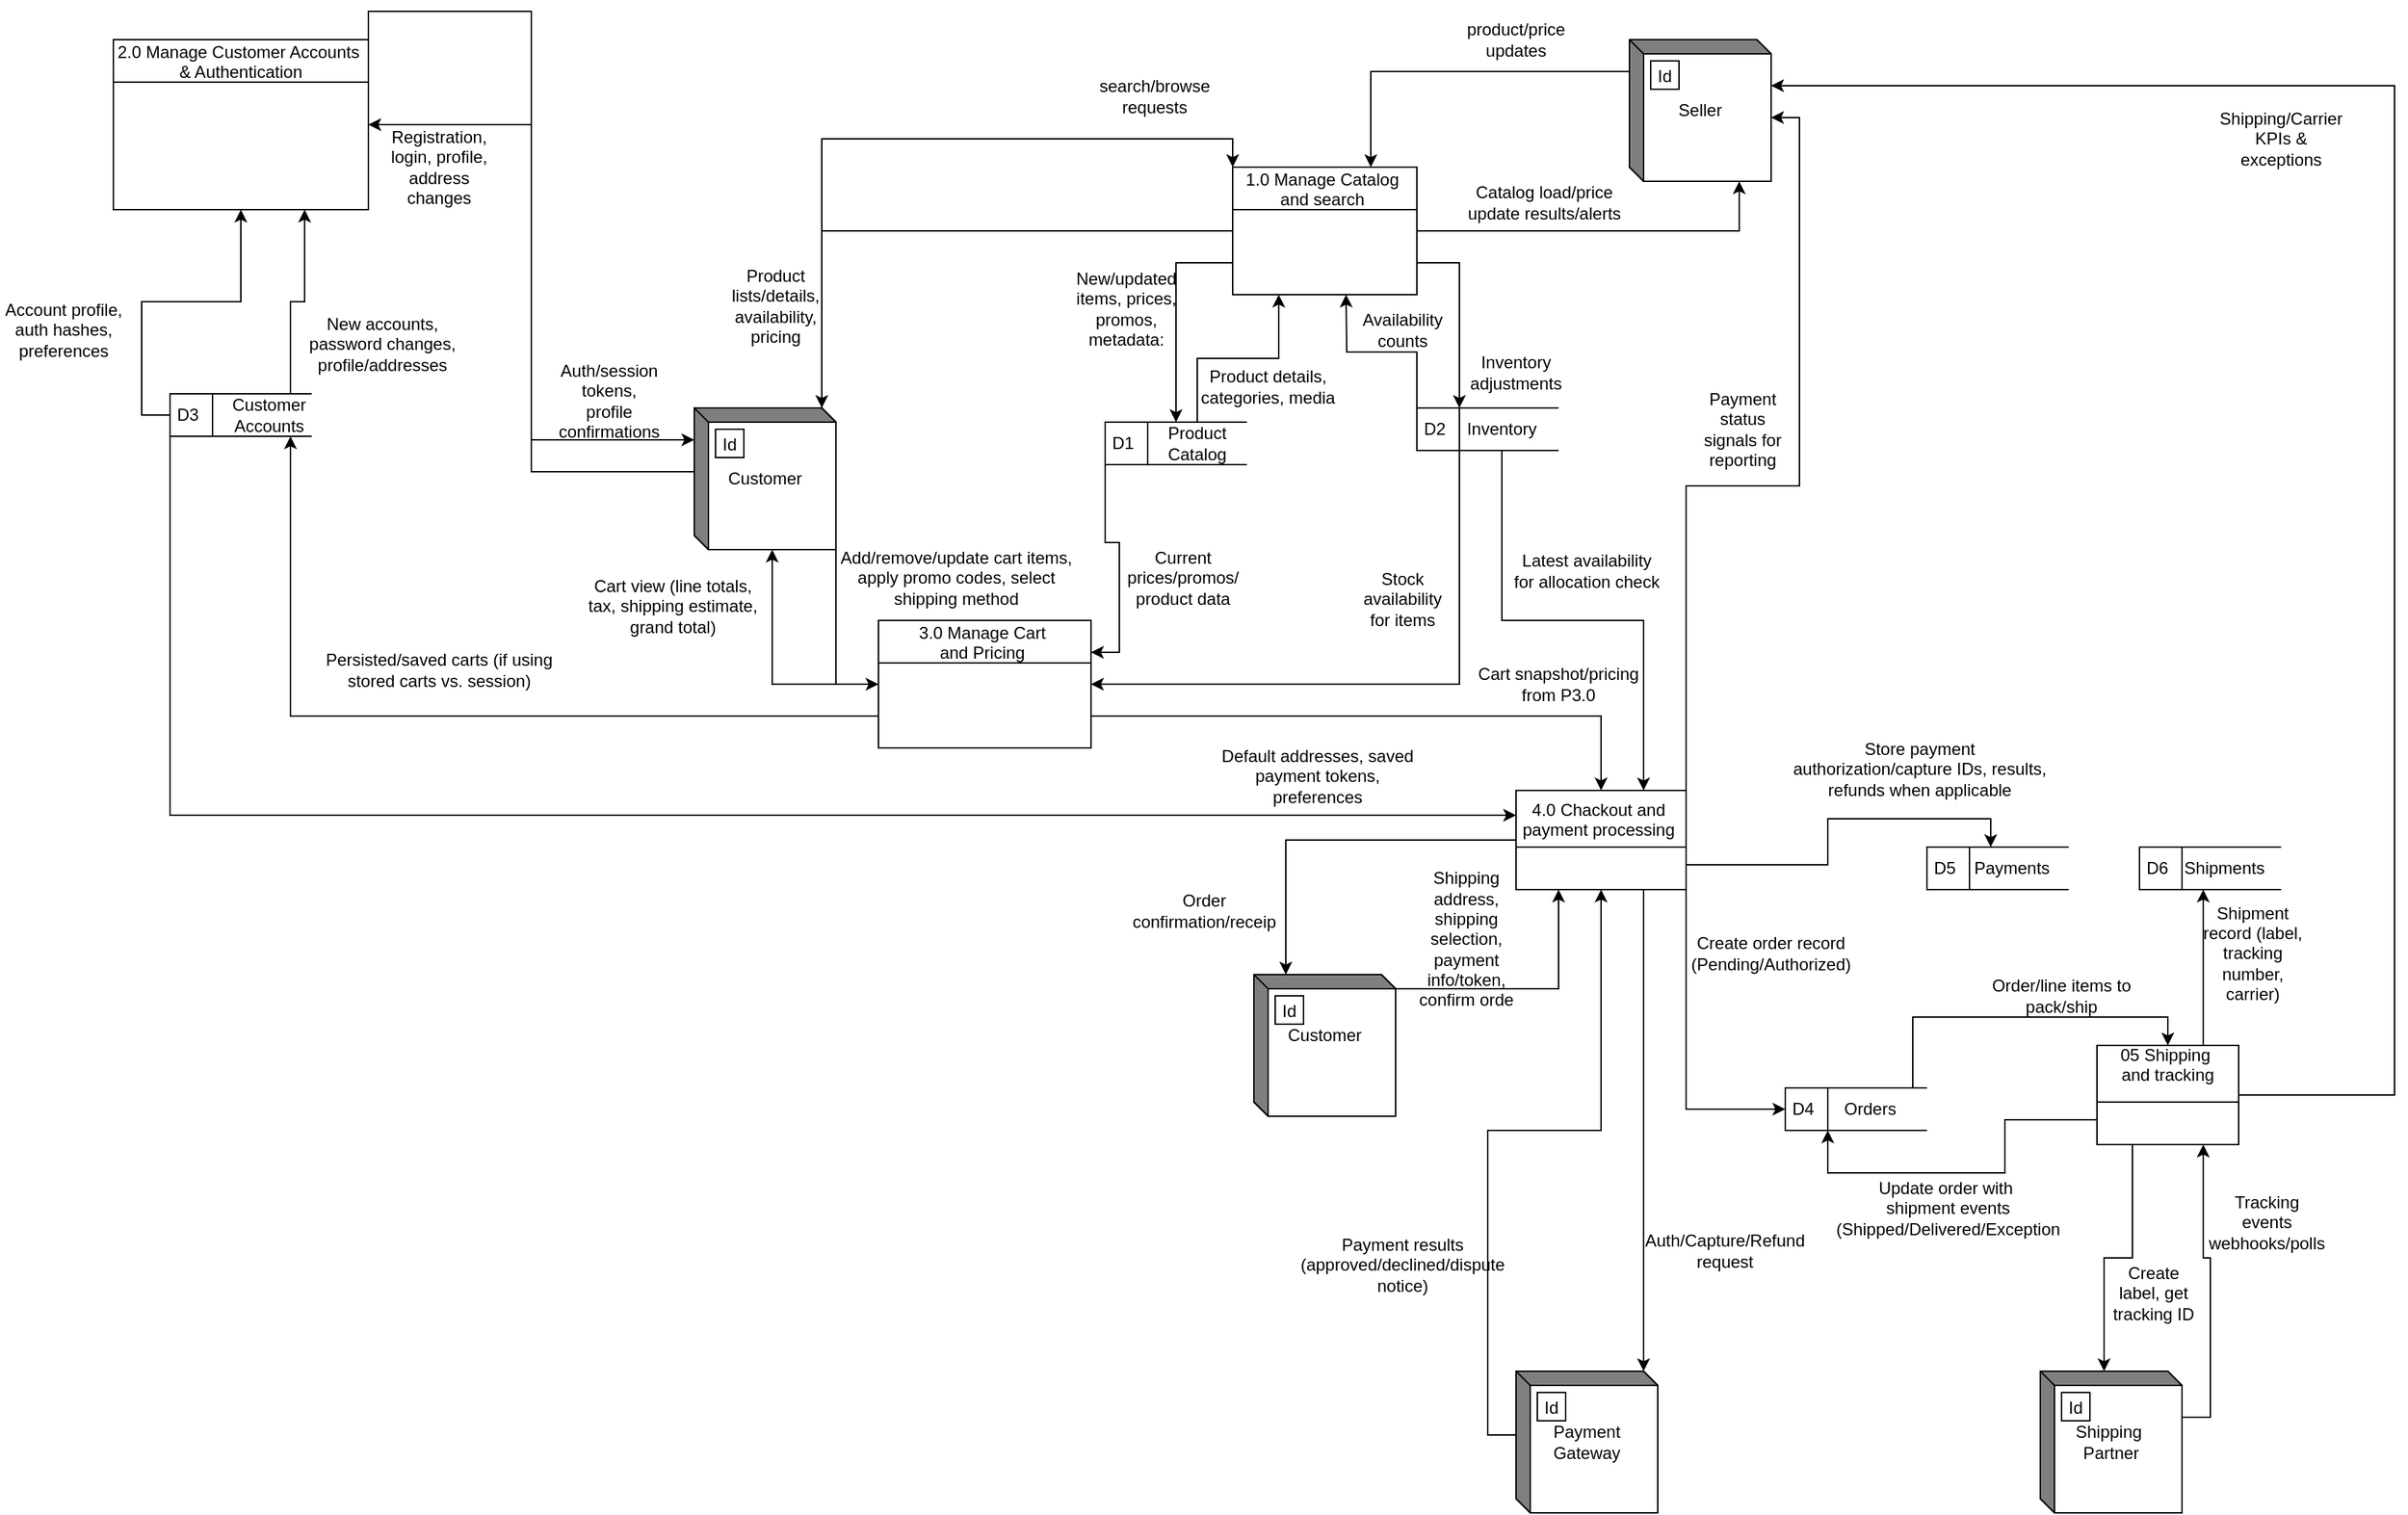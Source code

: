 <mxfile version="28.2.5">
  <diagram name="Page-1" id="f6QP6OF_RPteHdOrJr7H">
    <mxGraphModel dx="2759" dy="1033" grid="1" gridSize="10" guides="1" tooltips="1" connect="1" arrows="1" fold="1" page="1" pageScale="1" pageWidth="850" pageHeight="1100" math="0" shadow="0">
      <root>
        <mxCell id="0" />
        <mxCell id="1" parent="0" />
        <mxCell id="sfAw3QfIfHT2kY858uF7-24" style="edgeStyle=orthogonalEdgeStyle;rounded=0;orthogonalLoop=1;jettySize=auto;html=1;exitX=0;exitY=0.75;exitDx=0;exitDy=0;entryX=0.25;entryY=0;entryDx=0;entryDy=0;" edge="1" parent="1" source="sfAw3QfIfHT2kY858uF7-1" target="sfAw3QfIfHT2kY858uF7-12">
          <mxGeometry relative="1" as="geometry" />
        </mxCell>
        <mxCell id="sfAw3QfIfHT2kY858uF7-27" style="edgeStyle=orthogonalEdgeStyle;rounded=0;orthogonalLoop=1;jettySize=auto;html=1;exitX=1;exitY=0.75;exitDx=0;exitDy=0;entryX=0;entryY=0;entryDx=0;entryDy=0;" edge="1" parent="1" source="sfAw3QfIfHT2kY858uF7-1" target="sfAw3QfIfHT2kY858uF7-13">
          <mxGeometry relative="1" as="geometry" />
        </mxCell>
        <mxCell id="sfAw3QfIfHT2kY858uF7-1" value="1.0 Manage Catalog &#xa;and search " style="swimlane;fontStyle=0;childLayout=stackLayout;horizontal=1;startSize=30;fillColor=#ffffff;horizontalStack=0;resizeParent=1;resizeParentMax=0;resizeLast=0;collapsible=0;marginBottom=0;swimlaneFillColor=#ffffff;" vertex="1" parent="1">
          <mxGeometry x="240" y="120" width="130" height="90" as="geometry" />
        </mxCell>
        <mxCell id="sfAw3QfIfHT2kY858uF7-56" style="edgeStyle=orthogonalEdgeStyle;rounded=0;orthogonalLoop=1;jettySize=auto;html=1;exitX=0;exitY=0;exitDx=0;exitDy=45;exitPerimeter=0;entryX=1;entryY=0.5;entryDx=0;entryDy=0;" edge="1" parent="1" source="sfAw3QfIfHT2kY858uF7-2" target="sfAw3QfIfHT2kY858uF7-35">
          <mxGeometry relative="1" as="geometry" />
        </mxCell>
        <mxCell id="sfAw3QfIfHT2kY858uF7-68" style="edgeStyle=orthogonalEdgeStyle;rounded=0;orthogonalLoop=1;jettySize=auto;html=1;exitX=0;exitY=0;exitDx=90;exitDy=0;exitPerimeter=0;entryX=0;entryY=0;entryDx=0;entryDy=0;" edge="1" parent="1" source="sfAw3QfIfHT2kY858uF7-2" target="sfAw3QfIfHT2kY858uF7-1">
          <mxGeometry relative="1" as="geometry" />
        </mxCell>
        <mxCell id="sfAw3QfIfHT2kY858uF7-73" style="edgeStyle=orthogonalEdgeStyle;rounded=0;orthogonalLoop=1;jettySize=auto;html=1;exitX=1;exitY=1;exitDx=0;exitDy=0;exitPerimeter=0;entryX=0;entryY=0.5;entryDx=0;entryDy=0;" edge="1" parent="1" source="sfAw3QfIfHT2kY858uF7-2" target="sfAw3QfIfHT2kY858uF7-72">
          <mxGeometry relative="1" as="geometry" />
        </mxCell>
        <mxCell id="sfAw3QfIfHT2kY858uF7-2" value="Customer" style="html=1;dashed=0;whiteSpace=wrap;shape=mxgraph.dfd.externalEntity" vertex="1" parent="1">
          <mxGeometry x="-140" y="290" width="100" height="100" as="geometry" />
        </mxCell>
        <mxCell id="sfAw3QfIfHT2kY858uF7-3" value="Id" style="autosize=1;part=1;resizable=0;strokeColor=inherit;fillColor=inherit;gradientColor=inherit;" vertex="1" parent="sfAw3QfIfHT2kY858uF7-2">
          <mxGeometry width="20" height="20" relative="1" as="geometry">
            <mxPoint x="15" y="15" as="offset" />
          </mxGeometry>
        </mxCell>
        <mxCell id="sfAw3QfIfHT2kY858uF7-7" style="edgeStyle=orthogonalEdgeStyle;rounded=0;orthogonalLoop=1;jettySize=auto;html=1;exitX=0;exitY=0;exitDx=0;exitDy=22.5;exitPerimeter=0;entryX=0.75;entryY=0;entryDx=0;entryDy=0;" edge="1" parent="1" source="sfAw3QfIfHT2kY858uF7-4" target="sfAw3QfIfHT2kY858uF7-1">
          <mxGeometry relative="1" as="geometry" />
        </mxCell>
        <mxCell id="sfAw3QfIfHT2kY858uF7-4" value="Seller" style="html=1;dashed=0;whiteSpace=wrap;shape=mxgraph.dfd.externalEntity" vertex="1" parent="1">
          <mxGeometry x="520" y="30" width="100" height="100" as="geometry" />
        </mxCell>
        <mxCell id="sfAw3QfIfHT2kY858uF7-5" value="Id" style="autosize=1;part=1;resizable=0;strokeColor=inherit;fillColor=inherit;gradientColor=inherit;" vertex="1" parent="sfAw3QfIfHT2kY858uF7-4">
          <mxGeometry width="20" height="20" relative="1" as="geometry">
            <mxPoint x="15" y="15" as="offset" />
          </mxGeometry>
        </mxCell>
        <mxCell id="sfAw3QfIfHT2kY858uF7-8" value="search/browse requests" style="text;html=1;align=center;verticalAlign=middle;whiteSpace=wrap;rounded=0;" vertex="1" parent="1">
          <mxGeometry x="150" y="55" width="70" height="30" as="geometry" />
        </mxCell>
        <mxCell id="sfAw3QfIfHT2kY858uF7-9" value=" product/price updates" style="text;html=1;align=center;verticalAlign=middle;whiteSpace=wrap;rounded=0;" vertex="1" parent="1">
          <mxGeometry x="410" y="15" width="60" height="30" as="geometry" />
        </mxCell>
        <mxCell id="sfAw3QfIfHT2kY858uF7-75" style="edgeStyle=orthogonalEdgeStyle;rounded=0;orthogonalLoop=1;jettySize=auto;html=1;exitX=0;exitY=1;exitDx=0;exitDy=0;entryX=1;entryY=0.25;entryDx=0;entryDy=0;" edge="1" parent="1" source="sfAw3QfIfHT2kY858uF7-10" target="sfAw3QfIfHT2kY858uF7-72">
          <mxGeometry relative="1" as="geometry" />
        </mxCell>
        <mxCell id="sfAw3QfIfHT2kY858uF7-10" value="D1" style="html=1;dashed=0;whiteSpace=wrap;shape=mxgraph.dfd.dataStoreID;align=left;spacingLeft=3;points=[[0,0],[0.5,0],[1,0],[0,0.5],[1,0.5],[0,1],[0.5,1],[1,1]];" vertex="1" parent="1">
          <mxGeometry x="150" y="300" width="100" height="30" as="geometry" />
        </mxCell>
        <mxCell id="sfAw3QfIfHT2kY858uF7-20" style="edgeStyle=orthogonalEdgeStyle;rounded=0;orthogonalLoop=1;jettySize=auto;html=1;exitX=0;exitY=0;exitDx=0;exitDy=0;" edge="1" parent="1" source="sfAw3QfIfHT2kY858uF7-11">
          <mxGeometry relative="1" as="geometry">
            <mxPoint x="320" y="210" as="targetPoint" />
          </mxGeometry>
        </mxCell>
        <mxCell id="sfAw3QfIfHT2kY858uF7-77" style="edgeStyle=orthogonalEdgeStyle;rounded=0;orthogonalLoop=1;jettySize=auto;html=1;exitX=0;exitY=1;exitDx=0;exitDy=0;entryX=1;entryY=0.5;entryDx=0;entryDy=0;" edge="1" parent="1" source="sfAw3QfIfHT2kY858uF7-13" target="sfAw3QfIfHT2kY858uF7-72">
          <mxGeometry relative="1" as="geometry" />
        </mxCell>
        <mxCell id="sfAw3QfIfHT2kY858uF7-11" value="D2" style="html=1;dashed=0;whiteSpace=wrap;shape=mxgraph.dfd.dataStoreID;align=left;spacingLeft=3;points=[[0,0],[0.5,0],[1,0],[0,0.5],[1,0.5],[0,1],[0.5,1],[1,1]];" vertex="1" parent="1">
          <mxGeometry x="370" y="290" width="100" height="30" as="geometry" />
        </mxCell>
        <mxCell id="sfAw3QfIfHT2kY858uF7-16" style="edgeStyle=orthogonalEdgeStyle;rounded=0;orthogonalLoop=1;jettySize=auto;html=1;exitX=0.5;exitY=0;exitDx=0;exitDy=0;entryX=0.25;entryY=1;entryDx=0;entryDy=0;" edge="1" parent="1" source="sfAw3QfIfHT2kY858uF7-12" target="sfAw3QfIfHT2kY858uF7-1">
          <mxGeometry relative="1" as="geometry" />
        </mxCell>
        <mxCell id="sfAw3QfIfHT2kY858uF7-12" value="Product Catalog" style="text;html=1;align=center;verticalAlign=middle;whiteSpace=wrap;rounded=0;" vertex="1" parent="1">
          <mxGeometry x="185" y="300" width="60" height="30" as="geometry" />
        </mxCell>
        <mxCell id="sfAw3QfIfHT2kY858uF7-121" style="edgeStyle=orthogonalEdgeStyle;rounded=0;orthogonalLoop=1;jettySize=auto;html=1;exitX=0.5;exitY=1;exitDx=0;exitDy=0;entryX=0.75;entryY=0;entryDx=0;entryDy=0;" edge="1" parent="1" source="sfAw3QfIfHT2kY858uF7-13" target="sfAw3QfIfHT2kY858uF7-88">
          <mxGeometry relative="1" as="geometry" />
        </mxCell>
        <mxCell id="sfAw3QfIfHT2kY858uF7-13" value="Inventory" style="text;html=1;align=center;verticalAlign=middle;whiteSpace=wrap;rounded=0;" vertex="1" parent="1">
          <mxGeometry x="400" y="290" width="60" height="30" as="geometry" />
        </mxCell>
        <mxCell id="sfAw3QfIfHT2kY858uF7-17" value="Product details, categories, media" style="text;html=1;align=center;verticalAlign=middle;whiteSpace=wrap;rounded=0;" vertex="1" parent="1">
          <mxGeometry x="200" y="260" width="130" height="30" as="geometry" />
        </mxCell>
        <mxCell id="sfAw3QfIfHT2kY858uF7-22" value="Availability counts" style="text;html=1;align=center;verticalAlign=middle;whiteSpace=wrap;rounded=0;" vertex="1" parent="1">
          <mxGeometry x="330" y="220" width="60" height="30" as="geometry" />
        </mxCell>
        <mxCell id="sfAw3QfIfHT2kY858uF7-25" value="New/updated items, prices, promos, metadata:" style="text;html=1;align=center;verticalAlign=middle;whiteSpace=wrap;rounded=0;" vertex="1" parent="1">
          <mxGeometry x="130" y="190" width="70" height="60" as="geometry" />
        </mxCell>
        <mxCell id="sfAw3QfIfHT2kY858uF7-28" value="Inventory adjustments" style="text;html=1;align=center;verticalAlign=middle;whiteSpace=wrap;rounded=0;" vertex="1" parent="1">
          <mxGeometry x="410" y="250" width="60" height="30" as="geometry" />
        </mxCell>
        <mxCell id="sfAw3QfIfHT2kY858uF7-29" style="edgeStyle=orthogonalEdgeStyle;rounded=0;orthogonalLoop=1;jettySize=auto;html=1;exitX=1;exitY=0.5;exitDx=0;exitDy=0;entryX=0;entryY=0;entryDx=77.5;entryDy=100;entryPerimeter=0;" edge="1" parent="1" source="sfAw3QfIfHT2kY858uF7-1" target="sfAw3QfIfHT2kY858uF7-4">
          <mxGeometry relative="1" as="geometry" />
        </mxCell>
        <mxCell id="sfAw3QfIfHT2kY858uF7-31" value="Product lists/details, availability, pricing" style="text;html=1;align=center;verticalAlign=middle;whiteSpace=wrap;rounded=0;" vertex="1" parent="1">
          <mxGeometry x="-120" y="190" width="75" height="55" as="geometry" />
        </mxCell>
        <mxCell id="sfAw3QfIfHT2kY858uF7-34" value="Catalog load/price update results/alerts" style="text;html=1;align=center;verticalAlign=middle;whiteSpace=wrap;rounded=0;" vertex="1" parent="1">
          <mxGeometry x="400" y="130" width="120" height="30" as="geometry" />
        </mxCell>
        <mxCell id="sfAw3QfIfHT2kY858uF7-35" value="2.0 Manage Customer Accounts &#xa;&amp; Authentication" style="swimlane;fontStyle=0;childLayout=stackLayout;horizontal=1;startSize=30;fillColor=#ffffff;horizontalStack=0;resizeParent=1;resizeParentMax=0;resizeLast=0;collapsible=0;marginBottom=0;swimlaneFillColor=#ffffff;" vertex="1" parent="1">
          <mxGeometry x="-550" y="30" width="180" height="120" as="geometry" />
        </mxCell>
        <mxCell id="sfAw3QfIfHT2kY858uF7-38" value="Registration, login, profile, address changes" style="text;html=1;align=center;verticalAlign=middle;whiteSpace=wrap;rounded=0;" vertex="1" parent="1">
          <mxGeometry x="-360" y="90" width="80" height="60" as="geometry" />
        </mxCell>
        <mxCell id="sfAw3QfIfHT2kY858uF7-52" style="edgeStyle=orthogonalEdgeStyle;rounded=0;orthogonalLoop=1;jettySize=auto;html=1;exitX=0;exitY=0.5;exitDx=0;exitDy=0;entryX=0.5;entryY=1;entryDx=0;entryDy=0;" edge="1" parent="1" source="sfAw3QfIfHT2kY858uF7-39" target="sfAw3QfIfHT2kY858uF7-35">
          <mxGeometry relative="1" as="geometry" />
        </mxCell>
        <mxCell id="sfAw3QfIfHT2kY858uF7-96" style="edgeStyle=orthogonalEdgeStyle;rounded=0;orthogonalLoop=1;jettySize=auto;html=1;exitX=0;exitY=1;exitDx=0;exitDy=0;entryX=0;entryY=0.25;entryDx=0;entryDy=0;" edge="1" parent="1" source="sfAw3QfIfHT2kY858uF7-39" target="sfAw3QfIfHT2kY858uF7-88">
          <mxGeometry relative="1" as="geometry" />
        </mxCell>
        <mxCell id="sfAw3QfIfHT2kY858uF7-39" value="D3" style="html=1;dashed=0;whiteSpace=wrap;shape=mxgraph.dfd.dataStoreID;align=left;spacingLeft=3;points=[[0,0],[0.5,0],[1,0],[0,0.5],[1,0.5],[0,1],[0.5,1],[1,1]];" vertex="1" parent="1">
          <mxGeometry x="-510" y="280" width="100" height="30" as="geometry" />
        </mxCell>
        <mxCell id="sfAw3QfIfHT2kY858uF7-62" style="edgeStyle=orthogonalEdgeStyle;rounded=0;orthogonalLoop=1;jettySize=auto;html=1;exitX=0.75;exitY=0;exitDx=0;exitDy=0;entryX=0.75;entryY=1;entryDx=0;entryDy=0;" edge="1" parent="1" source="sfAw3QfIfHT2kY858uF7-40" target="sfAw3QfIfHT2kY858uF7-35">
          <mxGeometry relative="1" as="geometry" />
        </mxCell>
        <mxCell id="sfAw3QfIfHT2kY858uF7-40" value="Customer Accounts" style="text;html=1;align=center;verticalAlign=middle;whiteSpace=wrap;rounded=0;" vertex="1" parent="1">
          <mxGeometry x="-470" y="280" width="60" height="30" as="geometry" />
        </mxCell>
        <mxCell id="sfAw3QfIfHT2kY858uF7-44" value="Account profile, auth hashes, preferences" style="text;html=1;align=center;verticalAlign=middle;whiteSpace=wrap;rounded=0;" vertex="1" parent="1">
          <mxGeometry x="-630" y="220" width="90" height="30" as="geometry" />
        </mxCell>
        <mxCell id="sfAw3QfIfHT2kY858uF7-48" value="New accounts, password changes, profile/addresses" style="text;html=1;align=center;verticalAlign=middle;whiteSpace=wrap;rounded=0;" vertex="1" parent="1">
          <mxGeometry x="-425" y="220" width="130" height="50" as="geometry" />
        </mxCell>
        <mxCell id="sfAw3QfIfHT2kY858uF7-50" value="Auth/session tokens, profile confirmations" style="text;html=1;align=center;verticalAlign=middle;whiteSpace=wrap;rounded=0;" vertex="1" parent="1">
          <mxGeometry x="-220" y="270" width="40" height="30" as="geometry" />
        </mxCell>
        <mxCell id="sfAw3QfIfHT2kY858uF7-55" style="edgeStyle=orthogonalEdgeStyle;rounded=0;orthogonalLoop=1;jettySize=auto;html=1;exitX=1;exitY=0;exitDx=0;exitDy=0;entryX=0;entryY=0;entryDx=0;entryDy=22.5;entryPerimeter=0;" edge="1" parent="1" source="sfAw3QfIfHT2kY858uF7-35" target="sfAw3QfIfHT2kY858uF7-2">
          <mxGeometry relative="1" as="geometry" />
        </mxCell>
        <mxCell id="sfAw3QfIfHT2kY858uF7-70" style="edgeStyle=orthogonalEdgeStyle;rounded=0;orthogonalLoop=1;jettySize=auto;html=1;exitX=0;exitY=0.5;exitDx=0;exitDy=0;entryX=0;entryY=0;entryDx=90;entryDy=0;entryPerimeter=0;" edge="1" parent="1" source="sfAw3QfIfHT2kY858uF7-1" target="sfAw3QfIfHT2kY858uF7-2">
          <mxGeometry relative="1" as="geometry" />
        </mxCell>
        <mxCell id="sfAw3QfIfHT2kY858uF7-79" style="edgeStyle=orthogonalEdgeStyle;rounded=0;orthogonalLoop=1;jettySize=auto;html=1;exitX=0;exitY=0.75;exitDx=0;exitDy=0;entryX=0.75;entryY=1;entryDx=0;entryDy=0;" edge="1" parent="1" source="sfAw3QfIfHT2kY858uF7-72" target="sfAw3QfIfHT2kY858uF7-40">
          <mxGeometry relative="1" as="geometry">
            <mxPoint x="-360" y="470" as="targetPoint" />
          </mxGeometry>
        </mxCell>
        <mxCell id="sfAw3QfIfHT2kY858uF7-92" style="edgeStyle=orthogonalEdgeStyle;rounded=0;orthogonalLoop=1;jettySize=auto;html=1;exitX=1;exitY=0.75;exitDx=0;exitDy=0;entryX=0.5;entryY=0;entryDx=0;entryDy=0;" edge="1" parent="1" source="sfAw3QfIfHT2kY858uF7-72" target="sfAw3QfIfHT2kY858uF7-88">
          <mxGeometry relative="1" as="geometry" />
        </mxCell>
        <mxCell id="sfAw3QfIfHT2kY858uF7-72" value="3.0 Manage Cart &#xa;and Pricing " style="swimlane;fontStyle=0;childLayout=stackLayout;horizontal=1;startSize=30;fillColor=#ffffff;horizontalStack=0;resizeParent=1;resizeParentMax=0;resizeLast=0;collapsible=0;marginBottom=0;swimlaneFillColor=#ffffff;" vertex="1" parent="1">
          <mxGeometry x="-10" y="440" width="150" height="90" as="geometry" />
        </mxCell>
        <mxCell id="sfAw3QfIfHT2kY858uF7-74" value="Add/remove/update cart items, apply promo codes, select shipping method" style="text;html=1;align=center;verticalAlign=middle;whiteSpace=wrap;rounded=0;" vertex="1" parent="1">
          <mxGeometry x="-40" y="395" width="170" height="30" as="geometry" />
        </mxCell>
        <mxCell id="sfAw3QfIfHT2kY858uF7-76" value="Current prices/promos/&lt;div&gt;product data&lt;/div&gt;" style="text;html=1;align=center;verticalAlign=middle;whiteSpace=wrap;rounded=0;" vertex="1" parent="1">
          <mxGeometry x="170" y="380" width="70" height="60" as="geometry" />
        </mxCell>
        <mxCell id="sfAw3QfIfHT2kY858uF7-78" value="Stock availability for items" style="text;html=1;align=center;verticalAlign=middle;whiteSpace=wrap;rounded=0;" vertex="1" parent="1">
          <mxGeometry x="330" y="400" width="60" height="50" as="geometry" />
        </mxCell>
        <mxCell id="sfAw3QfIfHT2kY858uF7-80" value="Persisted/saved carts (if using stored carts vs. session)" style="text;html=1;align=center;verticalAlign=middle;whiteSpace=wrap;rounded=0;" vertex="1" parent="1">
          <mxGeometry x="-410" y="460" width="180" height="30" as="geometry" />
        </mxCell>
        <mxCell id="sfAw3QfIfHT2kY858uF7-81" style="edgeStyle=orthogonalEdgeStyle;rounded=0;orthogonalLoop=1;jettySize=auto;html=1;exitX=0;exitY=0.5;exitDx=0;exitDy=0;entryX=0;entryY=0;entryDx=55;entryDy=100;entryPerimeter=0;" edge="1" parent="1" source="sfAw3QfIfHT2kY858uF7-72" target="sfAw3QfIfHT2kY858uF7-2">
          <mxGeometry relative="1" as="geometry" />
        </mxCell>
        <mxCell id="sfAw3QfIfHT2kY858uF7-85" value="Cart view (line totals, tax, shipping estimate, grand total)" style="text;html=1;align=center;verticalAlign=middle;whiteSpace=wrap;rounded=0;" vertex="1" parent="1">
          <mxGeometry x="-220" y="410" width="130" height="40" as="geometry" />
        </mxCell>
        <mxCell id="sfAw3QfIfHT2kY858uF7-89" style="edgeStyle=orthogonalEdgeStyle;rounded=0;orthogonalLoop=1;jettySize=auto;html=1;exitX=0;exitY=0;exitDx=100;exitDy=10;exitPerimeter=0;entryX=0.25;entryY=1;entryDx=0;entryDy=0;" edge="1" parent="1" source="sfAw3QfIfHT2kY858uF7-86" target="sfAw3QfIfHT2kY858uF7-88">
          <mxGeometry relative="1" as="geometry" />
        </mxCell>
        <mxCell id="sfAw3QfIfHT2kY858uF7-86" value="Customer&lt;div&gt;&lt;br&gt;&lt;/div&gt;" style="html=1;dashed=0;whiteSpace=wrap;shape=mxgraph.dfd.externalEntity" vertex="1" parent="1">
          <mxGeometry x="255" y="690" width="100" height="100" as="geometry" />
        </mxCell>
        <mxCell id="sfAw3QfIfHT2kY858uF7-87" value="Id" style="autosize=1;part=1;resizable=0;strokeColor=inherit;fillColor=inherit;gradientColor=inherit;" vertex="1" parent="sfAw3QfIfHT2kY858uF7-86">
          <mxGeometry width="20" height="20" relative="1" as="geometry">
            <mxPoint x="15" y="15" as="offset" />
          </mxGeometry>
        </mxCell>
        <mxCell id="sfAw3QfIfHT2kY858uF7-108" style="edgeStyle=orthogonalEdgeStyle;rounded=0;orthogonalLoop=1;jettySize=auto;html=1;exitX=1;exitY=0.75;exitDx=0;exitDy=0;entryX=0.25;entryY=0;entryDx=0;entryDy=0;" edge="1" parent="1" source="sfAw3QfIfHT2kY858uF7-88" target="sfAw3QfIfHT2kY858uF7-104">
          <mxGeometry relative="1" as="geometry" />
        </mxCell>
        <mxCell id="sfAw3QfIfHT2kY858uF7-113" style="edgeStyle=orthogonalEdgeStyle;rounded=0;orthogonalLoop=1;jettySize=auto;html=1;exitX=1;exitY=1;exitDx=0;exitDy=0;entryX=0;entryY=0.5;entryDx=0;entryDy=0;" edge="1" parent="1" source="sfAw3QfIfHT2kY858uF7-88" target="sfAw3QfIfHT2kY858uF7-101">
          <mxGeometry relative="1" as="geometry" />
        </mxCell>
        <mxCell id="sfAw3QfIfHT2kY858uF7-88" value="4.0 Chackout and &#xa;payment processing " style="swimlane;fontStyle=0;childLayout=stackLayout;horizontal=1;startSize=40;fillColor=#ffffff;horizontalStack=0;resizeParent=1;resizeParentMax=0;resizeLast=0;collapsible=0;marginBottom=0;swimlaneFillColor=#ffffff;" vertex="1" parent="1">
          <mxGeometry x="440" y="560" width="120" height="70" as="geometry" />
        </mxCell>
        <mxCell id="sfAw3QfIfHT2kY858uF7-90" value="Shipping address, shipping selection, payment info/token, confirm orde" style="text;html=1;align=center;verticalAlign=middle;whiteSpace=wrap;rounded=0;" vertex="1" parent="1">
          <mxGeometry x="360" y="630" width="90" height="70" as="geometry" />
        </mxCell>
        <mxCell id="sfAw3QfIfHT2kY858uF7-93" value="Cart snapshot/pricing from P3.0" style="text;html=1;align=center;verticalAlign=middle;whiteSpace=wrap;rounded=0;" vertex="1" parent="1">
          <mxGeometry x="400" y="470" width="140" height="30" as="geometry" />
        </mxCell>
        <mxCell id="sfAw3QfIfHT2kY858uF7-97" value="Default addresses, saved payment tokens, preferences" style="text;html=1;align=center;verticalAlign=middle;whiteSpace=wrap;rounded=0;" vertex="1" parent="1">
          <mxGeometry x="230" y="535" width="140" height="30" as="geometry" />
        </mxCell>
        <mxCell id="sfAw3QfIfHT2kY858uF7-100" value="Latest availability for allocation check" style="text;html=1;align=center;verticalAlign=middle;whiteSpace=wrap;rounded=0;" vertex="1" parent="1">
          <mxGeometry x="435" y="390" width="110" height="30" as="geometry" />
        </mxCell>
        <mxCell id="sfAw3QfIfHT2kY858uF7-101" value="D4" style="html=1;dashed=0;whiteSpace=wrap;shape=mxgraph.dfd.dataStoreID;align=left;spacingLeft=3;points=[[0,0],[0.5,0],[1,0],[0,0.5],[1,0.5],[0,1],[0.5,1],[1,1]];" vertex="1" parent="1">
          <mxGeometry x="630" y="770" width="100" height="30" as="geometry" />
        </mxCell>
        <mxCell id="sfAw3QfIfHT2kY858uF7-102" value="D5" style="html=1;dashed=0;whiteSpace=wrap;shape=mxgraph.dfd.dataStoreID;align=left;spacingLeft=3;points=[[0,0],[0.5,0],[1,0],[0,0.5],[1,0.5],[0,1],[0.5,1],[1,1]];" vertex="1" parent="1">
          <mxGeometry x="730" y="600" width="100" height="30" as="geometry" />
        </mxCell>
        <mxCell id="sfAw3QfIfHT2kY858uF7-132" style="edgeStyle=orthogonalEdgeStyle;rounded=0;orthogonalLoop=1;jettySize=auto;html=1;exitX=1;exitY=0;exitDx=0;exitDy=0;entryX=0.5;entryY=0;entryDx=0;entryDy=0;" edge="1" parent="1" source="sfAw3QfIfHT2kY858uF7-103" target="sfAw3QfIfHT2kY858uF7-130">
          <mxGeometry relative="1" as="geometry" />
        </mxCell>
        <mxCell id="sfAw3QfIfHT2kY858uF7-103" value="Orders" style="text;html=1;align=center;verticalAlign=middle;whiteSpace=wrap;rounded=0;" vertex="1" parent="1">
          <mxGeometry x="660" y="770" width="60" height="30" as="geometry" />
        </mxCell>
        <mxCell id="sfAw3QfIfHT2kY858uF7-104" value="Payments" style="text;html=1;align=center;verticalAlign=middle;whiteSpace=wrap;rounded=0;" vertex="1" parent="1">
          <mxGeometry x="760" y="600" width="60" height="30" as="geometry" />
        </mxCell>
        <mxCell id="sfAw3QfIfHT2kY858uF7-106" value="Create order record (Pending/Authorized)" style="text;html=1;align=center;verticalAlign=middle;whiteSpace=wrap;rounded=0;" vertex="1" parent="1">
          <mxGeometry x="590" y="660" width="60" height="30" as="geometry" />
        </mxCell>
        <mxCell id="sfAw3QfIfHT2kY858uF7-109" value="Store payment authorization/capture IDs, results, refunds when applicable" style="text;html=1;align=center;verticalAlign=middle;whiteSpace=wrap;rounded=0;" vertex="1" parent="1">
          <mxGeometry x="630" y="530" width="190" height="30" as="geometry" />
        </mxCell>
        <mxCell id="sfAw3QfIfHT2kY858uF7-119" style="edgeStyle=orthogonalEdgeStyle;rounded=0;orthogonalLoop=1;jettySize=auto;html=1;exitX=0;exitY=0;exitDx=0;exitDy=45;exitPerimeter=0;entryX=0.5;entryY=1;entryDx=0;entryDy=0;" edge="1" parent="1" source="sfAw3QfIfHT2kY858uF7-110" target="sfAw3QfIfHT2kY858uF7-88">
          <mxGeometry relative="1" as="geometry" />
        </mxCell>
        <mxCell id="sfAw3QfIfHT2kY858uF7-110" value="Payment Gateway" style="html=1;dashed=0;whiteSpace=wrap;shape=mxgraph.dfd.externalEntity" vertex="1" parent="1">
          <mxGeometry x="440" y="970" width="100" height="100" as="geometry" />
        </mxCell>
        <mxCell id="sfAw3QfIfHT2kY858uF7-111" value="Id" style="autosize=1;part=1;resizable=0;strokeColor=inherit;fillColor=inherit;gradientColor=inherit;" vertex="1" parent="sfAw3QfIfHT2kY858uF7-110">
          <mxGeometry width="20" height="20" relative="1" as="geometry">
            <mxPoint x="15" y="15" as="offset" />
          </mxGeometry>
        </mxCell>
        <mxCell id="sfAw3QfIfHT2kY858uF7-114" style="edgeStyle=orthogonalEdgeStyle;rounded=0;orthogonalLoop=1;jettySize=auto;html=1;exitX=0.75;exitY=1;exitDx=0;exitDy=0;entryX=0;entryY=0;entryDx=90;entryDy=0;entryPerimeter=0;" edge="1" parent="1" source="sfAw3QfIfHT2kY858uF7-88" target="sfAw3QfIfHT2kY858uF7-110">
          <mxGeometry relative="1" as="geometry" />
        </mxCell>
        <mxCell id="sfAw3QfIfHT2kY858uF7-115" value="Auth/Capture/Refund request" style="text;html=1;align=center;verticalAlign=middle;whiteSpace=wrap;rounded=0;" vertex="1" parent="1">
          <mxGeometry x="545" y="810" width="85" height="150" as="geometry" />
        </mxCell>
        <mxCell id="sfAw3QfIfHT2kY858uF7-120" value="Payment results (approved/declined/dispute notice)" style="text;html=1;align=center;verticalAlign=middle;whiteSpace=wrap;rounded=0;" vertex="1" parent="1">
          <mxGeometry x="320" y="810" width="80" height="170" as="geometry" />
        </mxCell>
        <mxCell id="sfAw3QfIfHT2kY858uF7-122" style="edgeStyle=orthogonalEdgeStyle;rounded=0;orthogonalLoop=1;jettySize=auto;html=1;exitX=1;exitY=0;exitDx=0;exitDy=0;entryX=0;entryY=0;entryDx=100;entryDy=55;entryPerimeter=0;" edge="1" parent="1" source="sfAw3QfIfHT2kY858uF7-88" target="sfAw3QfIfHT2kY858uF7-4">
          <mxGeometry relative="1" as="geometry" />
        </mxCell>
        <mxCell id="sfAw3QfIfHT2kY858uF7-123" value="Payment status signals for reporting" style="text;html=1;align=center;verticalAlign=middle;whiteSpace=wrap;rounded=0;" vertex="1" parent="1">
          <mxGeometry x="570" y="290" width="60" height="30" as="geometry" />
        </mxCell>
        <mxCell id="sfAw3QfIfHT2kY858uF7-124" style="edgeStyle=orthogonalEdgeStyle;rounded=0;orthogonalLoop=1;jettySize=auto;html=1;exitX=0;exitY=0.5;exitDx=0;exitDy=0;entryX=0;entryY=0;entryDx=22.5;entryDy=0;entryPerimeter=0;" edge="1" parent="1" source="sfAw3QfIfHT2kY858uF7-88" target="sfAw3QfIfHT2kY858uF7-86">
          <mxGeometry relative="1" as="geometry" />
        </mxCell>
        <mxCell id="sfAw3QfIfHT2kY858uF7-125" value="Order confirmation/receip" style="text;html=1;align=center;verticalAlign=middle;whiteSpace=wrap;rounded=0;" vertex="1" parent="1">
          <mxGeometry x="170" y="630" width="100" height="30" as="geometry" />
        </mxCell>
        <mxCell id="sfAw3QfIfHT2kY858uF7-142" style="edgeStyle=orthogonalEdgeStyle;rounded=0;orthogonalLoop=1;jettySize=auto;html=1;exitX=0;exitY=0;exitDx=100;exitDy=32.5;exitPerimeter=0;entryX=0.75;entryY=1;entryDx=0;entryDy=0;" edge="1" parent="1" source="sfAw3QfIfHT2kY858uF7-126" target="sfAw3QfIfHT2kY858uF7-130">
          <mxGeometry relative="1" as="geometry" />
        </mxCell>
        <mxCell id="sfAw3QfIfHT2kY858uF7-126" value="Shipping&amp;nbsp;&lt;div&gt;P&lt;span style=&quot;background-color: transparent; color: light-dark(rgb(0, 0, 0), rgb(255, 255, 255));&quot;&gt;artner&lt;/span&gt;&lt;/div&gt;" style="html=1;dashed=0;whiteSpace=wrap;shape=mxgraph.dfd.externalEntity" vertex="1" parent="1">
          <mxGeometry x="810" y="970" width="100" height="100" as="geometry" />
        </mxCell>
        <mxCell id="sfAw3QfIfHT2kY858uF7-127" value="Id" style="autosize=1;part=1;resizable=0;strokeColor=inherit;fillColor=inherit;gradientColor=inherit;" vertex="1" parent="sfAw3QfIfHT2kY858uF7-126">
          <mxGeometry width="20" height="20" relative="1" as="geometry">
            <mxPoint x="15" y="15" as="offset" />
          </mxGeometry>
        </mxCell>
        <mxCell id="sfAw3QfIfHT2kY858uF7-136" style="edgeStyle=orthogonalEdgeStyle;rounded=0;orthogonalLoop=1;jettySize=auto;html=1;exitX=0.75;exitY=0;exitDx=0;exitDy=0;entryX=0.25;entryY=1;entryDx=0;entryDy=0;" edge="1" parent="1" source="sfAw3QfIfHT2kY858uF7-130" target="sfAw3QfIfHT2kY858uF7-135">
          <mxGeometry relative="1" as="geometry" />
        </mxCell>
        <mxCell id="sfAw3QfIfHT2kY858uF7-138" style="edgeStyle=orthogonalEdgeStyle;rounded=0;orthogonalLoop=1;jettySize=auto;html=1;exitX=0;exitY=0.75;exitDx=0;exitDy=0;entryX=0;entryY=1;entryDx=0;entryDy=0;" edge="1" parent="1" source="sfAw3QfIfHT2kY858uF7-130" target="sfAw3QfIfHT2kY858uF7-103">
          <mxGeometry relative="1" as="geometry" />
        </mxCell>
        <mxCell id="sfAw3QfIfHT2kY858uF7-130" value="05 Shipping &#xa;and tracking&#xa;" style="swimlane;fontStyle=0;childLayout=stackLayout;horizontal=1;startSize=40;fillColor=#ffffff;horizontalStack=0;resizeParent=1;resizeParentMax=0;resizeLast=0;collapsible=0;marginBottom=0;swimlaneFillColor=#ffffff;" vertex="1" parent="1">
          <mxGeometry x="850" y="740" width="100" height="70" as="geometry" />
        </mxCell>
        <mxCell id="sfAw3QfIfHT2kY858uF7-133" value="Order/line items to pack/ship" style="text;html=1;align=center;verticalAlign=middle;whiteSpace=wrap;rounded=0;" vertex="1" parent="1">
          <mxGeometry x="770" y="690" width="110" height="30" as="geometry" />
        </mxCell>
        <mxCell id="sfAw3QfIfHT2kY858uF7-134" value="D6" style="html=1;dashed=0;whiteSpace=wrap;shape=mxgraph.dfd.dataStoreID;align=left;spacingLeft=3;points=[[0,0],[0.5,0],[1,0],[0,0.5],[1,0.5],[0,1],[0.5,1],[1,1]];" vertex="1" parent="1">
          <mxGeometry x="880" y="600" width="100" height="30" as="geometry" />
        </mxCell>
        <mxCell id="sfAw3QfIfHT2kY858uF7-135" value="Shipments" style="text;html=1;align=center;verticalAlign=middle;whiteSpace=wrap;rounded=0;" vertex="1" parent="1">
          <mxGeometry x="910" y="600" width="60" height="30" as="geometry" />
        </mxCell>
        <mxCell id="sfAw3QfIfHT2kY858uF7-137" value="Shipment record (label, tracking number, carrier)" style="text;html=1;align=center;verticalAlign=middle;whiteSpace=wrap;rounded=0;" vertex="1" parent="1">
          <mxGeometry x="920" y="640" width="80" height="70" as="geometry" />
        </mxCell>
        <mxCell id="sfAw3QfIfHT2kY858uF7-139" value="Update order with&amp;nbsp;&lt;div&gt;shipment events (Shipped/Delivered/Exception&lt;/div&gt;" style="text;html=1;align=center;verticalAlign=middle;whiteSpace=wrap;rounded=0;" vertex="1" parent="1">
          <mxGeometry x="670" y="820" width="150" height="70" as="geometry" />
        </mxCell>
        <mxCell id="sfAw3QfIfHT2kY858uF7-140" style="edgeStyle=orthogonalEdgeStyle;rounded=0;orthogonalLoop=1;jettySize=auto;html=1;exitX=0.25;exitY=1;exitDx=0;exitDy=0;entryX=0;entryY=0;entryDx=45;entryDy=0;entryPerimeter=0;" edge="1" parent="1" source="sfAw3QfIfHT2kY858uF7-130" target="sfAw3QfIfHT2kY858uF7-126">
          <mxGeometry relative="1" as="geometry" />
        </mxCell>
        <mxCell id="sfAw3QfIfHT2kY858uF7-141" value="Create label, get tracking ID" style="text;html=1;align=center;verticalAlign=middle;whiteSpace=wrap;rounded=0;" vertex="1" parent="1">
          <mxGeometry x="860" y="900" width="60" height="30" as="geometry" />
        </mxCell>
        <mxCell id="sfAw3QfIfHT2kY858uF7-143" value="Tracking events webhooks/polls" style="text;html=1;align=center;verticalAlign=middle;whiteSpace=wrap;rounded=0;" vertex="1" parent="1">
          <mxGeometry x="940" y="840" width="60" height="50" as="geometry" />
        </mxCell>
        <mxCell id="sfAw3QfIfHT2kY858uF7-149" style="edgeStyle=orthogonalEdgeStyle;rounded=0;orthogonalLoop=1;jettySize=auto;html=1;exitX=1;exitY=0.5;exitDx=0;exitDy=0;entryX=0;entryY=0;entryDx=100;entryDy=32.5;entryPerimeter=0;" edge="1" parent="1" source="sfAw3QfIfHT2kY858uF7-130" target="sfAw3QfIfHT2kY858uF7-4">
          <mxGeometry relative="1" as="geometry">
            <Array as="points">
              <mxPoint x="1060" y="775" />
              <mxPoint x="1060" y="62" />
            </Array>
          </mxGeometry>
        </mxCell>
        <mxCell id="sfAw3QfIfHT2kY858uF7-150" value="Shipping/Carrier KPIs &amp;amp; exceptions" style="text;html=1;align=center;verticalAlign=middle;whiteSpace=wrap;rounded=0;" vertex="1" parent="1">
          <mxGeometry x="950" y="85" width="60" height="30" as="geometry" />
        </mxCell>
      </root>
    </mxGraphModel>
  </diagram>
</mxfile>
